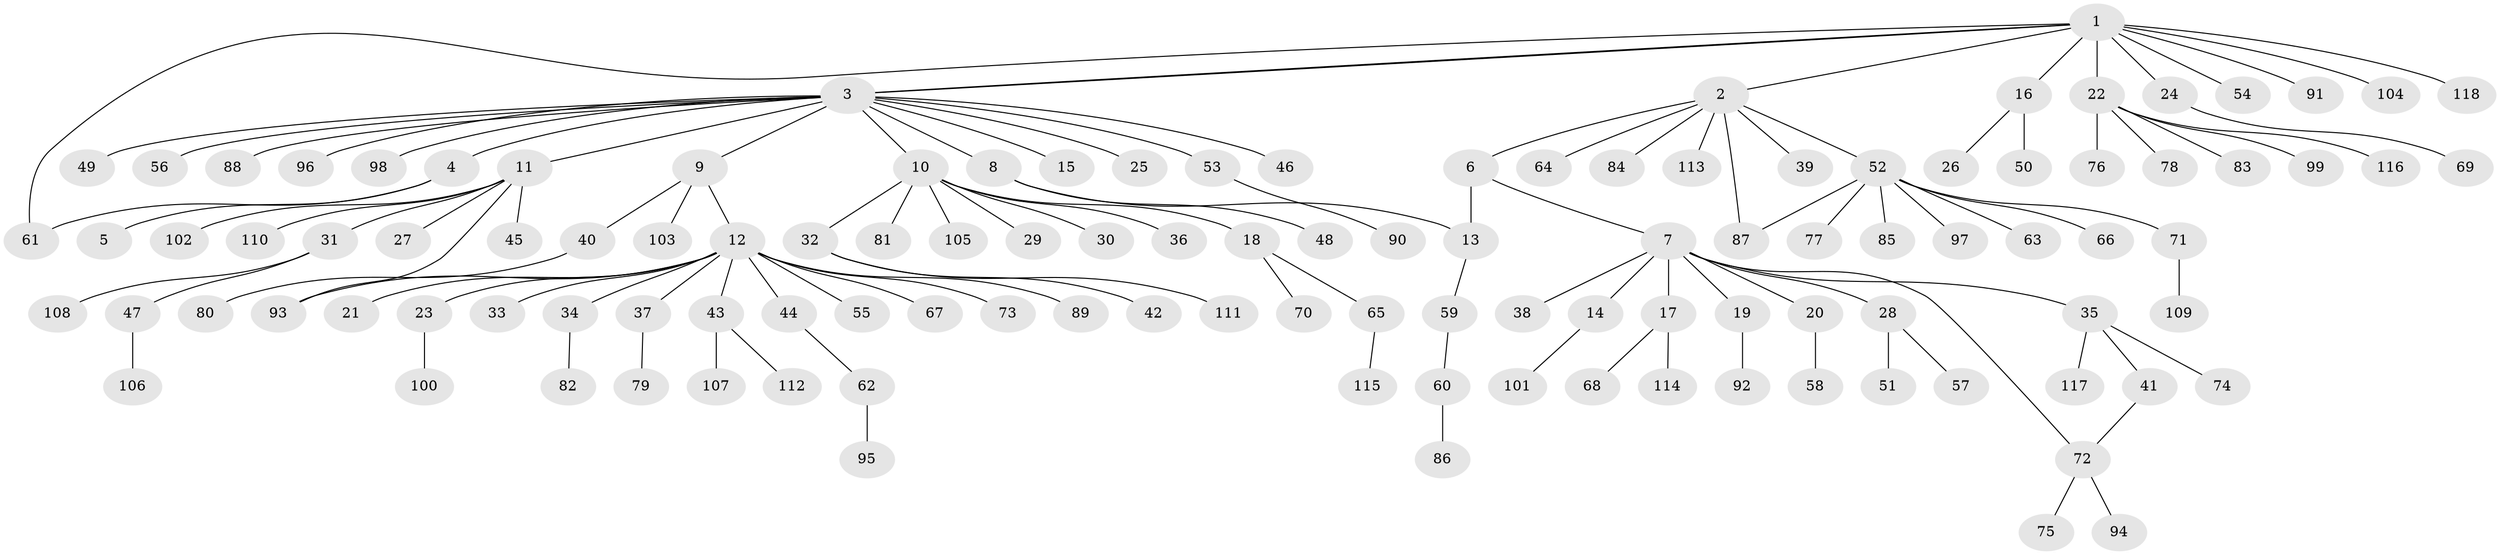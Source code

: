 // Generated by graph-tools (version 1.1) at 2025/35/03/09/25 02:35:38]
// undirected, 118 vertices, 123 edges
graph export_dot {
graph [start="1"]
  node [color=gray90,style=filled];
  1;
  2;
  3;
  4;
  5;
  6;
  7;
  8;
  9;
  10;
  11;
  12;
  13;
  14;
  15;
  16;
  17;
  18;
  19;
  20;
  21;
  22;
  23;
  24;
  25;
  26;
  27;
  28;
  29;
  30;
  31;
  32;
  33;
  34;
  35;
  36;
  37;
  38;
  39;
  40;
  41;
  42;
  43;
  44;
  45;
  46;
  47;
  48;
  49;
  50;
  51;
  52;
  53;
  54;
  55;
  56;
  57;
  58;
  59;
  60;
  61;
  62;
  63;
  64;
  65;
  66;
  67;
  68;
  69;
  70;
  71;
  72;
  73;
  74;
  75;
  76;
  77;
  78;
  79;
  80;
  81;
  82;
  83;
  84;
  85;
  86;
  87;
  88;
  89;
  90;
  91;
  92;
  93;
  94;
  95;
  96;
  97;
  98;
  99;
  100;
  101;
  102;
  103;
  104;
  105;
  106;
  107;
  108;
  109;
  110;
  111;
  112;
  113;
  114;
  115;
  116;
  117;
  118;
  1 -- 2;
  1 -- 3;
  1 -- 3;
  1 -- 16;
  1 -- 22;
  1 -- 24;
  1 -- 54;
  1 -- 61;
  1 -- 91;
  1 -- 104;
  1 -- 118;
  2 -- 6;
  2 -- 39;
  2 -- 52;
  2 -- 64;
  2 -- 84;
  2 -- 87;
  2 -- 113;
  3 -- 4;
  3 -- 8;
  3 -- 9;
  3 -- 10;
  3 -- 11;
  3 -- 15;
  3 -- 25;
  3 -- 46;
  3 -- 49;
  3 -- 53;
  3 -- 56;
  3 -- 88;
  3 -- 96;
  3 -- 98;
  4 -- 5;
  4 -- 61;
  6 -- 7;
  6 -- 13;
  7 -- 14;
  7 -- 17;
  7 -- 19;
  7 -- 20;
  7 -- 28;
  7 -- 35;
  7 -- 38;
  7 -- 72;
  8 -- 13;
  8 -- 48;
  9 -- 12;
  9 -- 40;
  9 -- 103;
  10 -- 18;
  10 -- 29;
  10 -- 30;
  10 -- 32;
  10 -- 36;
  10 -- 81;
  10 -- 105;
  11 -- 27;
  11 -- 31;
  11 -- 45;
  11 -- 93;
  11 -- 102;
  11 -- 110;
  12 -- 21;
  12 -- 23;
  12 -- 33;
  12 -- 34;
  12 -- 37;
  12 -- 43;
  12 -- 44;
  12 -- 55;
  12 -- 67;
  12 -- 73;
  12 -- 89;
  12 -- 93;
  13 -- 59;
  14 -- 101;
  16 -- 26;
  16 -- 50;
  17 -- 68;
  17 -- 114;
  18 -- 65;
  18 -- 70;
  19 -- 92;
  20 -- 58;
  22 -- 76;
  22 -- 78;
  22 -- 83;
  22 -- 99;
  22 -- 116;
  23 -- 100;
  24 -- 69;
  28 -- 51;
  28 -- 57;
  31 -- 47;
  31 -- 108;
  32 -- 42;
  32 -- 111;
  34 -- 82;
  35 -- 41;
  35 -- 74;
  35 -- 117;
  37 -- 79;
  40 -- 80;
  41 -- 72;
  43 -- 107;
  43 -- 112;
  44 -- 62;
  47 -- 106;
  52 -- 63;
  52 -- 66;
  52 -- 71;
  52 -- 77;
  52 -- 85;
  52 -- 87;
  52 -- 97;
  53 -- 90;
  59 -- 60;
  60 -- 86;
  62 -- 95;
  65 -- 115;
  71 -- 109;
  72 -- 75;
  72 -- 94;
}
